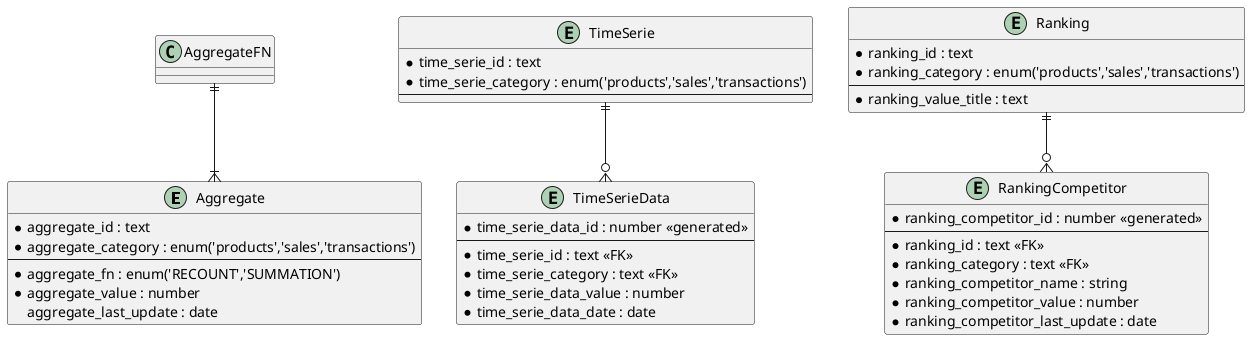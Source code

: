 ' database/database-metrics.puml
@startuml Database metrics tables

' Aggregate
entity Aggregate {
  * aggregate_id : text
  * aggregate_category : enum('products','sales','transactions')
  --
  * aggregate_fn : enum('RECOUNT','SUMMATION')
  * aggregate_value : number
  aggregate_last_update : date
}

AggregateFN ||--|{ Aggregate

' TimeSerie
entity TimeSerie {
  * time_serie_id : text
  * time_serie_category : enum('products','sales','transactions')
  --
}

entity TimeSerieData {
  * time_serie_data_id : number <<generated>>
  --
  * time_serie_id : text <<FK>>
  * time_serie_category : text <<FK>>
  * time_serie_data_value : number
  * time_serie_data_date : date
}

TimeSerie ||--o{ TimeSerieData

' Ranking
entity Ranking {
  * ranking_id : text
  * ranking_category : enum('products','sales','transactions')
  --
  * ranking_value_title : text
}

entity RankingCompetitor {
  * ranking_competitor_id : number <<generated>>
  --
  * ranking_id : text <<FK>>
  * ranking_category : text <<FK>>
  * ranking_competitor_name : string
  * ranking_competitor_value : number
  * ranking_competitor_last_update : date
}

Ranking ||--o{ RankingCompetitor
@enduml
